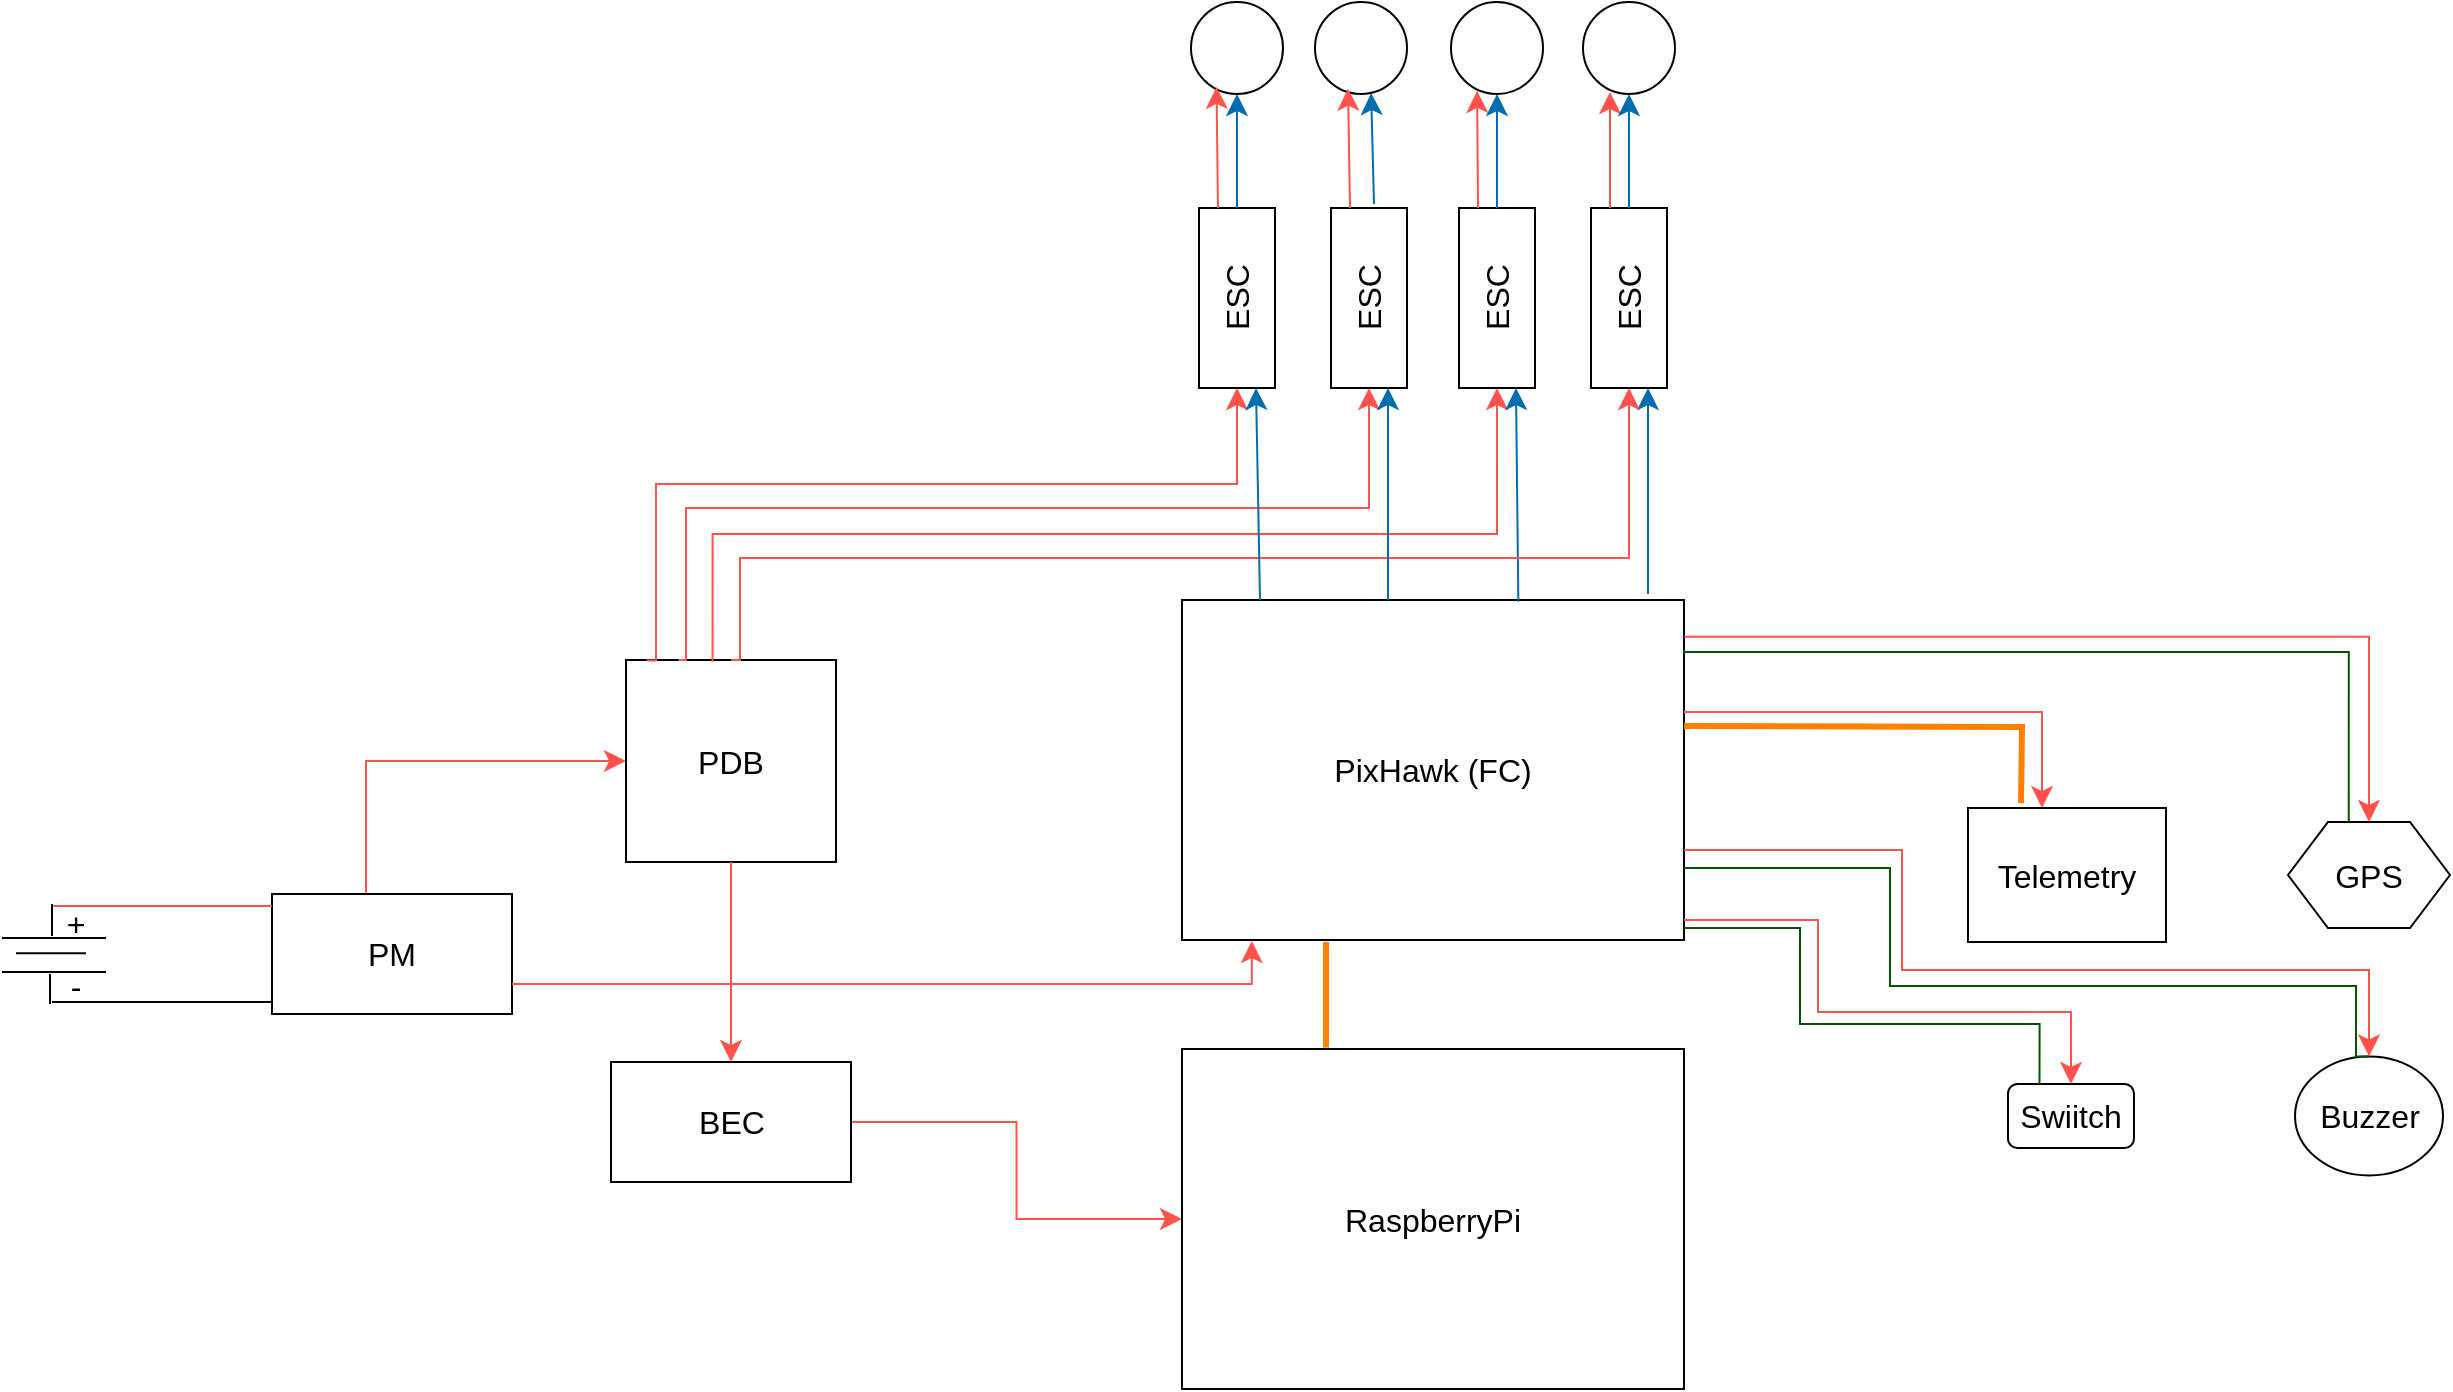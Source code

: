 <mxfile version="22.1.5" type="device">
  <diagram name="Page-1" id="ehi8T6ya39etycVimNvR">
    <mxGraphModel dx="1988" dy="1598" grid="0" gridSize="10" guides="1" tooltips="1" connect="1" arrows="1" fold="1" page="0" pageScale="1" pageWidth="850" pageHeight="1100" math="0" shadow="0">
      <root>
        <mxCell id="0" />
        <mxCell id="1" parent="0" />
        <mxCell id="wiD8zMbfk89ff6ZzkkVc-11" value="PixHawk (FC)" style="rounded=0;whiteSpace=wrap;html=1;fontSize=16;" parent="1" vertex="1">
          <mxGeometry x="252" y="92" width="251" height="170" as="geometry" />
        </mxCell>
        <mxCell id="wiD8zMbfk89ff6ZzkkVc-12" value="PDB" style="rounded=0;whiteSpace=wrap;html=1;fontSize=16;" parent="1" vertex="1">
          <mxGeometry x="-26" y="122" width="105" height="101" as="geometry" />
        </mxCell>
        <mxCell id="hz9IDIya7GHtgvKkZaaC-1" value="ESC" style="rounded=0;whiteSpace=wrap;html=1;fontSize=16;rotation=-90;" vertex="1" parent="1">
          <mxGeometry x="234.5" y="-78" width="90" height="38" as="geometry" />
        </mxCell>
        <mxCell id="hz9IDIya7GHtgvKkZaaC-2" value="ESC" style="rounded=0;whiteSpace=wrap;html=1;fontSize=16;rotation=-90;" vertex="1" parent="1">
          <mxGeometry x="430.5" y="-78" width="90" height="38" as="geometry" />
        </mxCell>
        <mxCell id="hz9IDIya7GHtgvKkZaaC-3" value="ESC" style="rounded=0;whiteSpace=wrap;html=1;fontSize=16;rotation=-90;" vertex="1" parent="1">
          <mxGeometry x="364.5" y="-78" width="90" height="38" as="geometry" />
        </mxCell>
        <mxCell id="hz9IDIya7GHtgvKkZaaC-4" value="ESC" style="rounded=0;whiteSpace=wrap;html=1;fontSize=16;rotation=-90;" vertex="1" parent="1">
          <mxGeometry x="300.5" y="-78" width="90" height="38" as="geometry" />
        </mxCell>
        <mxCell id="hz9IDIya7GHtgvKkZaaC-6" value="" style="ellipse;whiteSpace=wrap;html=1;aspect=fixed;fontSize=16;" vertex="1" parent="1">
          <mxGeometry x="256.5" y="-207" width="46" height="46" as="geometry" />
        </mxCell>
        <mxCell id="hz9IDIya7GHtgvKkZaaC-7" value="" style="ellipse;whiteSpace=wrap;html=1;aspect=fixed;fontSize=16;" vertex="1" parent="1">
          <mxGeometry x="318.5" y="-207" width="46" height="46" as="geometry" />
        </mxCell>
        <mxCell id="hz9IDIya7GHtgvKkZaaC-8" value="" style="ellipse;whiteSpace=wrap;html=1;aspect=fixed;fontSize=16;" vertex="1" parent="1">
          <mxGeometry x="386.5" y="-207" width="46" height="46" as="geometry" />
        </mxCell>
        <mxCell id="hz9IDIya7GHtgvKkZaaC-9" value="" style="ellipse;whiteSpace=wrap;html=1;aspect=fixed;fontSize=16;" vertex="1" parent="1">
          <mxGeometry x="452.5" y="-207" width="46" height="46" as="geometry" />
        </mxCell>
        <mxCell id="hz9IDIya7GHtgvKkZaaC-10" value="Telemetry" style="rounded=0;whiteSpace=wrap;html=1;fontSize=16;" vertex="1" parent="1">
          <mxGeometry x="645" y="196" width="99" height="67" as="geometry" />
        </mxCell>
        <mxCell id="hz9IDIya7GHtgvKkZaaC-12" value="Buzzer" style="ellipse;whiteSpace=wrap;html=1;fontSize=16;" vertex="1" parent="1">
          <mxGeometry x="808.5" y="320.25" width="74" height="59.5" as="geometry" />
        </mxCell>
        <mxCell id="hz9IDIya7GHtgvKkZaaC-13" value="Swiitch" style="rounded=1;whiteSpace=wrap;html=1;fontSize=16;" vertex="1" parent="1">
          <mxGeometry x="665" y="334" width="63" height="32" as="geometry" />
        </mxCell>
        <mxCell id="hz9IDIya7GHtgvKkZaaC-31" style="edgeStyle=orthogonalEdgeStyle;rounded=0;orthogonalLoop=1;jettySize=auto;html=1;exitX=1;exitY=0.5;exitDx=0;exitDy=0;fontSize=12;startSize=8;endSize=8;entryX=0;entryY=0.5;entryDx=0;entryDy=0;strokeColor=#FF524D;" edge="1" parent="1" source="hz9IDIya7GHtgvKkZaaC-14" target="hz9IDIya7GHtgvKkZaaC-16">
          <mxGeometry relative="1" as="geometry">
            <mxPoint x="30.909" y="464.333" as="targetPoint" />
            <Array as="points" />
          </mxGeometry>
        </mxCell>
        <mxCell id="hz9IDIya7GHtgvKkZaaC-14" value="BEC" style="rounded=0;whiteSpace=wrap;html=1;fontSize=16;" vertex="1" parent="1">
          <mxGeometry x="-33.5" y="323" width="120" height="60" as="geometry" />
        </mxCell>
        <mxCell id="hz9IDIya7GHtgvKkZaaC-16" value="RaspberryPi" style="rounded=0;whiteSpace=wrap;html=1;fontSize=16;" vertex="1" parent="1">
          <mxGeometry x="252" y="316.5" width="251" height="170" as="geometry" />
        </mxCell>
        <mxCell id="hz9IDIya7GHtgvKkZaaC-18" value="GPS" style="shape=hexagon;perimeter=hexagonPerimeter2;whiteSpace=wrap;html=1;fixedSize=1;fontSize=16;" vertex="1" parent="1">
          <mxGeometry x="805" y="203" width="81" height="53" as="geometry" />
        </mxCell>
        <mxCell id="hz9IDIya7GHtgvKkZaaC-19" style="edgeStyle=none;curved=1;rounded=0;orthogonalLoop=1;jettySize=auto;html=1;exitX=0.5;exitY=0;exitDx=0;exitDy=0;fontSize=12;startSize=8;endSize=8;" edge="1" parent="1" source="hz9IDIya7GHtgvKkZaaC-13" target="hz9IDIya7GHtgvKkZaaC-13">
          <mxGeometry relative="1" as="geometry" />
        </mxCell>
        <mxCell id="hz9IDIya7GHtgvKkZaaC-20" value="PM" style="rounded=0;whiteSpace=wrap;html=1;fontSize=16;" vertex="1" parent="1">
          <mxGeometry x="-203" y="239" width="120" height="60" as="geometry" />
        </mxCell>
        <mxCell id="hz9IDIya7GHtgvKkZaaC-25" value="" style="endArrow=classic;html=1;rounded=0;fontSize=12;startSize=8;endSize=8;edgeStyle=orthogonalEdgeStyle;entryX=0;entryY=0.5;entryDx=0;entryDy=0;strokeColor=#FF524D;exitX=0.098;exitY=0.002;exitDx=0;exitDy=0;exitPerimeter=0;" edge="1" parent="1" source="wiD8zMbfk89ff6ZzkkVc-12" target="hz9IDIya7GHtgvKkZaaC-1">
          <mxGeometry width="50" height="50" relative="1" as="geometry">
            <mxPoint x="-13" y="158" as="sourcePoint" />
            <mxPoint x="216.5" y="-136.997" as="targetPoint" />
            <Array as="points">
              <mxPoint x="-11" y="34" />
              <mxPoint x="279" y="34" />
            </Array>
          </mxGeometry>
        </mxCell>
        <mxCell id="hz9IDIya7GHtgvKkZaaC-26" value="" style="endArrow=classic;html=1;rounded=0;fontSize=12;startSize=8;endSize=8;edgeStyle=orthogonalEdgeStyle;entryX=0;entryY=0.5;entryDx=0;entryDy=0;exitX=0.25;exitY=0;exitDx=0;exitDy=0;strokeColor=#FF524D;" edge="1" parent="1" source="wiD8zMbfk89ff6ZzkkVc-12" target="hz9IDIya7GHtgvKkZaaC-4">
          <mxGeometry width="50" height="50" relative="1" as="geometry">
            <mxPoint x="4" y="153" as="sourcePoint" />
            <mxPoint x="362" y="7" as="targetPoint" />
            <Array as="points">
              <mxPoint x="4" y="46" />
              <mxPoint x="345" y="46" />
            </Array>
          </mxGeometry>
        </mxCell>
        <mxCell id="hz9IDIya7GHtgvKkZaaC-27" value="" style="endArrow=classic;html=1;rounded=0;fontSize=12;startSize=8;endSize=8;edgeStyle=orthogonalEdgeStyle;entryX=0;entryY=0.5;entryDx=0;entryDy=0;exitX=0.412;exitY=0.009;exitDx=0;exitDy=0;strokeColor=#FF524D;exitPerimeter=0;" edge="1" parent="1" source="wiD8zMbfk89ff6ZzkkVc-12" target="hz9IDIya7GHtgvKkZaaC-3">
          <mxGeometry width="50" height="50" relative="1" as="geometry">
            <mxPoint x="23.5" y="161" as="sourcePoint" />
            <mxPoint x="364.5" y="-14" as="targetPoint" />
            <Array as="points">
              <mxPoint x="409" y="59" />
            </Array>
          </mxGeometry>
        </mxCell>
        <mxCell id="hz9IDIya7GHtgvKkZaaC-32" value="" style="endArrow=classic;html=1;rounded=0;fontSize=12;startSize=8;endSize=8;curved=1;entryX=0;entryY=0.75;entryDx=0;entryDy=0;fillColor=#1ba1e2;strokeColor=#006EAF;" edge="1" parent="1" target="hz9IDIya7GHtgvKkZaaC-2">
          <mxGeometry width="50" height="50" relative="1" as="geometry">
            <mxPoint x="485" y="89" as="sourcePoint" />
            <mxPoint x="740" y="-92" as="targetPoint" />
          </mxGeometry>
        </mxCell>
        <mxCell id="hz9IDIya7GHtgvKkZaaC-33" value="" style="endArrow=classic;html=1;rounded=0;fontSize=12;startSize=8;endSize=8;curved=1;fillColor=#1ba1e2;strokeColor=#006EAF;exitX=0.67;exitY=0.005;exitDx=0;exitDy=0;exitPerimeter=0;entryX=0;entryY=0.75;entryDx=0;entryDy=0;" edge="1" parent="1" source="wiD8zMbfk89ff6ZzkkVc-11" target="hz9IDIya7GHtgvKkZaaC-3">
          <mxGeometry width="50" height="50" relative="1" as="geometry">
            <mxPoint x="431" y="48" as="sourcePoint" />
            <mxPoint x="434" y="17" as="targetPoint" />
          </mxGeometry>
        </mxCell>
        <mxCell id="hz9IDIya7GHtgvKkZaaC-28" value="" style="endArrow=classic;html=1;rounded=0;fontSize=12;startSize=8;endSize=8;edgeStyle=orthogonalEdgeStyle;entryX=0;entryY=0.5;entryDx=0;entryDy=0;strokeColor=#FF524D;exitX=0.5;exitY=0;exitDx=0;exitDy=0;" edge="1" parent="1" source="wiD8zMbfk89ff6ZzkkVc-12" target="hz9IDIya7GHtgvKkZaaC-2">
          <mxGeometry width="50" height="50" relative="1" as="geometry">
            <mxPoint x="45" y="154" as="sourcePoint" />
            <mxPoint x="470.55" y="-2" as="targetPoint" />
            <Array as="points">
              <mxPoint x="31" y="71" />
              <mxPoint x="475" y="71" />
            </Array>
          </mxGeometry>
        </mxCell>
        <mxCell id="hz9IDIya7GHtgvKkZaaC-34" value="" style="endArrow=classic;html=1;rounded=0;fontSize=12;startSize=8;endSize=8;curved=1;fillColor=#1ba1e2;strokeColor=#006EAF;exitX=0.67;exitY=0.005;exitDx=0;exitDy=0;exitPerimeter=0;entryX=0;entryY=0.75;entryDx=0;entryDy=0;" edge="1" parent="1" target="hz9IDIya7GHtgvKkZaaC-4">
          <mxGeometry width="50" height="50" relative="1" as="geometry">
            <mxPoint x="355" y="92" as="sourcePoint" />
            <mxPoint x="391" y="11" as="targetPoint" />
          </mxGeometry>
        </mxCell>
        <mxCell id="hz9IDIya7GHtgvKkZaaC-35" value="" style="endArrow=classic;html=1;rounded=0;fontSize=12;startSize=8;endSize=8;curved=1;fillColor=#1ba1e2;strokeColor=#006EAF;exitX=0.67;exitY=0.005;exitDx=0;exitDy=0;exitPerimeter=0;entryX=0;entryY=0.75;entryDx=0;entryDy=0;" edge="1" parent="1" target="hz9IDIya7GHtgvKkZaaC-1">
          <mxGeometry width="50" height="50" relative="1" as="geometry">
            <mxPoint x="291" y="92" as="sourcePoint" />
            <mxPoint x="310" y="8" as="targetPoint" />
          </mxGeometry>
        </mxCell>
        <mxCell id="hz9IDIya7GHtgvKkZaaC-36" value="" style="endArrow=classic;html=1;rounded=0;fontSize=12;startSize=8;endSize=8;edgeStyle=orthogonalEdgeStyle;strokeColor=#FF524D;" edge="1" parent="1" target="hz9IDIya7GHtgvKkZaaC-10">
          <mxGeometry width="50" height="50" relative="1" as="geometry">
            <mxPoint x="503" y="148" as="sourcePoint" />
            <mxPoint x="682" y="190" as="targetPoint" />
            <Array as="points">
              <mxPoint x="682" y="148" />
            </Array>
          </mxGeometry>
        </mxCell>
        <mxCell id="hz9IDIya7GHtgvKkZaaC-39" value="" style="endArrow=none;html=1;rounded=0;fontSize=12;startSize=8;endSize=8;exitX=0.993;exitY=0.385;exitDx=0;exitDy=0;exitPerimeter=0;edgeStyle=orthogonalEdgeStyle;entryX=0.25;entryY=0;entryDx=0;entryDy=0;fillColor=#008a00;strokeColor=#FF8000;strokeWidth=3;" edge="1" parent="1">
          <mxGeometry width="50" height="50" relative="1" as="geometry">
            <mxPoint x="503.003" y="155.0" as="sourcePoint" />
            <mxPoint x="671.51" y="193.55" as="targetPoint" />
          </mxGeometry>
        </mxCell>
        <mxCell id="hz9IDIya7GHtgvKkZaaC-40" value="" style="endArrow=classic;html=1;rounded=0;fontSize=12;startSize=8;endSize=8;edgeStyle=orthogonalEdgeStyle;strokeColor=#FF524D;entryX=0.5;entryY=0;entryDx=0;entryDy=0;exitX=1.001;exitY=0.108;exitDx=0;exitDy=0;exitPerimeter=0;" edge="1" parent="1" source="wiD8zMbfk89ff6ZzkkVc-11" target="hz9IDIya7GHtgvKkZaaC-18">
          <mxGeometry width="50" height="50" relative="1" as="geometry">
            <mxPoint x="529" y="110" as="sourcePoint" />
            <mxPoint x="686.5" y="158" as="targetPoint" />
            <Array as="points">
              <mxPoint x="846" y="110" />
            </Array>
          </mxGeometry>
        </mxCell>
        <mxCell id="hz9IDIya7GHtgvKkZaaC-41" value="" style="endArrow=none;html=1;rounded=0;fontSize=12;startSize=8;endSize=8;exitX=0.993;exitY=0.385;exitDx=0;exitDy=0;exitPerimeter=0;edgeStyle=orthogonalEdgeStyle;entryX=0.375;entryY=0;entryDx=0;entryDy=0;fillColor=#008a00;strokeColor=#005700;" edge="1" parent="1" target="hz9IDIya7GHtgvKkZaaC-18">
          <mxGeometry width="50" height="50" relative="1" as="geometry">
            <mxPoint x="503" y="117" as="sourcePoint" />
            <mxPoint x="672" y="156" as="targetPoint" />
            <Array as="points">
              <mxPoint x="503" y="118" />
              <mxPoint x="835" y="118" />
            </Array>
          </mxGeometry>
        </mxCell>
        <mxCell id="hz9IDIya7GHtgvKkZaaC-42" value="" style="endArrow=none;html=1;rounded=0;fontSize=12;startSize=8;endSize=8;exitX=0.993;exitY=0.385;exitDx=0;exitDy=0;exitPerimeter=0;edgeStyle=orthogonalEdgeStyle;entryX=0.25;entryY=0;entryDx=0;entryDy=0;fillColor=#008a00;strokeColor=#005700;" edge="1" parent="1" target="hz9IDIya7GHtgvKkZaaC-13">
          <mxGeometry width="50" height="50" relative="1" as="geometry">
            <mxPoint x="503" y="256" as="sourcePoint" />
            <mxPoint x="835" y="342" as="targetPoint" />
            <Array as="points">
              <mxPoint x="561" y="256" />
              <mxPoint x="561" y="304" />
              <mxPoint x="681" y="304" />
            </Array>
          </mxGeometry>
        </mxCell>
        <mxCell id="hz9IDIya7GHtgvKkZaaC-43" value="" style="endArrow=classic;html=1;rounded=0;fontSize=12;startSize=8;endSize=8;edgeStyle=orthogonalEdgeStyle;entryX=0.5;entryY=0;entryDx=0;entryDy=0;strokeColor=#FF524D;" edge="1" parent="1" target="hz9IDIya7GHtgvKkZaaC-13">
          <mxGeometry width="50" height="50" relative="1" as="geometry">
            <mxPoint x="503" y="252.03" as="sourcePoint" />
            <mxPoint x="599" y="235" as="targetPoint" />
            <Array as="points">
              <mxPoint x="570" y="252" />
              <mxPoint x="570" y="298" />
              <mxPoint x="696" y="298" />
            </Array>
          </mxGeometry>
        </mxCell>
        <mxCell id="hz9IDIya7GHtgvKkZaaC-44" value="" style="endArrow=none;html=1;rounded=0;fontSize=12;startSize=8;endSize=8;exitX=0.993;exitY=0.385;exitDx=0;exitDy=0;exitPerimeter=0;edgeStyle=orthogonalEdgeStyle;entryX=0.5;entryY=0;entryDx=0;entryDy=0;fillColor=#008a00;strokeColor=#005700;" edge="1" parent="1" target="hz9IDIya7GHtgvKkZaaC-12">
          <mxGeometry width="50" height="50" relative="1" as="geometry">
            <mxPoint x="503" y="226" as="sourcePoint" />
            <mxPoint x="681" y="304" as="targetPoint" />
            <Array as="points">
              <mxPoint x="606" y="226" />
              <mxPoint x="606" y="285" />
              <mxPoint x="839" y="285" />
              <mxPoint x="839" y="320" />
            </Array>
          </mxGeometry>
        </mxCell>
        <mxCell id="hz9IDIya7GHtgvKkZaaC-45" value="" style="endArrow=classic;html=1;rounded=0;fontSize=12;startSize=8;endSize=8;edgeStyle=orthogonalEdgeStyle;entryX=0.5;entryY=0;entryDx=0;entryDy=0;strokeColor=#FF524D;" edge="1" parent="1" target="hz9IDIya7GHtgvKkZaaC-12">
          <mxGeometry width="50" height="50" relative="1" as="geometry">
            <mxPoint x="503" y="217.03" as="sourcePoint" />
            <mxPoint x="696" y="299" as="targetPoint" />
            <Array as="points">
              <mxPoint x="612" y="217" />
              <mxPoint x="612" y="277" />
              <mxPoint x="846" y="277" />
            </Array>
          </mxGeometry>
        </mxCell>
        <mxCell id="hz9IDIya7GHtgvKkZaaC-46" value="" style="endArrow=none;html=1;rounded=0;fontSize=12;startSize=8;endSize=8;curved=1;entryX=0.287;entryY=-0.004;entryDx=0;entryDy=0;entryPerimeter=0;exitX=0.287;exitY=1.006;exitDx=0;exitDy=0;exitPerimeter=0;strokeColor=#FF8000;strokeWidth=3;" edge="1" parent="1" source="wiD8zMbfk89ff6ZzkkVc-11" target="hz9IDIya7GHtgvKkZaaC-16">
          <mxGeometry width="50" height="50" relative="1" as="geometry">
            <mxPoint x="339" y="277" as="sourcePoint" />
            <mxPoint x="323" y="295" as="targetPoint" />
          </mxGeometry>
        </mxCell>
        <mxCell id="hz9IDIya7GHtgvKkZaaC-48" style="edgeStyle=orthogonalEdgeStyle;rounded=0;orthogonalLoop=1;jettySize=auto;html=1;fontSize=12;startSize=8;endSize=8;entryX=0.139;entryY=1.003;entryDx=0;entryDy=0;strokeColor=#FF524D;entryPerimeter=0;exitX=1;exitY=0.75;exitDx=0;exitDy=0;" edge="1" parent="1" source="hz9IDIya7GHtgvKkZaaC-20" target="wiD8zMbfk89ff6ZzkkVc-11">
          <mxGeometry relative="1" as="geometry">
            <mxPoint x="82" y="329" as="targetPoint" />
            <mxPoint x="-57" y="293" as="sourcePoint" />
            <Array as="points" />
          </mxGeometry>
        </mxCell>
        <mxCell id="hz9IDIya7GHtgvKkZaaC-49" style="edgeStyle=orthogonalEdgeStyle;rounded=0;orthogonalLoop=1;jettySize=auto;html=1;exitX=1;exitY=0.75;exitDx=0;exitDy=0;fontSize=12;startSize=8;endSize=8;entryX=0;entryY=0.5;entryDx=0;entryDy=0;strokeColor=#FF524D;" edge="1" parent="1" target="wiD8zMbfk89ff6ZzkkVc-12">
          <mxGeometry relative="1" as="geometry">
            <mxPoint x="214" y="217.43" as="targetPoint" />
            <mxPoint x="-156" y="238.43" as="sourcePoint" />
            <Array as="points">
              <mxPoint x="-156" y="173" />
            </Array>
          </mxGeometry>
        </mxCell>
        <mxCell id="hz9IDIya7GHtgvKkZaaC-50" value="" style="endArrow=classic;html=1;rounded=0;fontSize=12;startSize=8;endSize=8;curved=1;exitX=0.5;exitY=1;exitDx=0;exitDy=0;entryX=0.5;entryY=0;entryDx=0;entryDy=0;strokeColor=#FF524D;" edge="1" parent="1" source="wiD8zMbfk89ff6ZzkkVc-12" target="hz9IDIya7GHtgvKkZaaC-14">
          <mxGeometry width="50" height="50" relative="1" as="geometry">
            <mxPoint x="162" y="267" as="sourcePoint" />
            <mxPoint x="225" y="146" as="targetPoint" />
          </mxGeometry>
        </mxCell>
        <mxCell id="hz9IDIya7GHtgvKkZaaC-51" value="" style="endArrow=classic;html=1;rounded=0;fontSize=12;startSize=8;endSize=8;curved=1;exitX=1;exitY=0.25;exitDx=0;exitDy=0;entryX=0.277;entryY=0.923;entryDx=0;entryDy=0;entryPerimeter=0;strokeColor=#FF524D;" edge="1" parent="1" source="hz9IDIya7GHtgvKkZaaC-1" target="hz9IDIya7GHtgvKkZaaC-6">
          <mxGeometry width="50" height="50" relative="1" as="geometry">
            <mxPoint x="255" y="-121" as="sourcePoint" />
            <mxPoint x="324.5" y="-159" as="targetPoint" />
          </mxGeometry>
        </mxCell>
        <mxCell id="hz9IDIya7GHtgvKkZaaC-52" value="" style="endArrow=classic;html=1;rounded=0;fontSize=12;startSize=8;endSize=8;curved=1;fillColor=#1ba1e2;strokeColor=#006EAF;exitX=1;exitY=0.5;exitDx=0;exitDy=0;entryX=0.5;entryY=1;entryDx=0;entryDy=0;" edge="1" parent="1" source="hz9IDIya7GHtgvKkZaaC-1" target="hz9IDIya7GHtgvKkZaaC-6">
          <mxGeometry width="50" height="50" relative="1" as="geometry">
            <mxPoint x="315" y="-125" as="sourcePoint" />
            <mxPoint x="313" y="-231" as="targetPoint" />
          </mxGeometry>
        </mxCell>
        <mxCell id="hz9IDIya7GHtgvKkZaaC-53" value="" style="endArrow=classic;html=1;rounded=0;fontSize=12;startSize=8;endSize=8;curved=1;exitX=1;exitY=0.25;exitDx=0;exitDy=0;strokeColor=#FF524D;entryX=0.359;entryY=0.942;entryDx=0;entryDy=0;entryPerimeter=0;" edge="1" parent="1" source="hz9IDIya7GHtgvKkZaaC-4" target="hz9IDIya7GHtgvKkZaaC-7">
          <mxGeometry width="50" height="50" relative="1" as="geometry">
            <mxPoint x="337" y="-105" as="sourcePoint" />
            <mxPoint x="331" y="-147" as="targetPoint" />
          </mxGeometry>
        </mxCell>
        <mxCell id="hz9IDIya7GHtgvKkZaaC-54" value="" style="endArrow=classic;html=1;rounded=0;fontSize=12;startSize=8;endSize=8;curved=1;fillColor=#1ba1e2;strokeColor=#006EAF;entryX=0.61;entryY=0.99;entryDx=0;entryDy=0;entryPerimeter=0;" edge="1" parent="1" target="hz9IDIya7GHtgvKkZaaC-7">
          <mxGeometry width="50" height="50" relative="1" as="geometry">
            <mxPoint x="348" y="-106" as="sourcePoint" />
            <mxPoint x="353" y="-154" as="targetPoint" />
          </mxGeometry>
        </mxCell>
        <mxCell id="hz9IDIya7GHtgvKkZaaC-56" value="" style="endArrow=classic;html=1;rounded=0;fontSize=12;startSize=8;endSize=8;curved=1;exitX=1;exitY=0.25;exitDx=0;exitDy=0;strokeColor=#FF524D;entryX=0.284;entryY=0.966;entryDx=0;entryDy=0;entryPerimeter=0;" edge="1" parent="1" source="hz9IDIya7GHtgvKkZaaC-3" target="hz9IDIya7GHtgvKkZaaC-8">
          <mxGeometry width="50" height="50" relative="1" as="geometry">
            <mxPoint x="389.5" y="-106" as="sourcePoint" />
            <mxPoint x="388.5" y="-166" as="targetPoint" />
          </mxGeometry>
        </mxCell>
        <mxCell id="hz9IDIya7GHtgvKkZaaC-57" value="" style="endArrow=classic;html=1;rounded=0;fontSize=12;startSize=8;endSize=8;curved=1;fillColor=#1ba1e2;strokeColor=#006EAF;entryX=0.5;entryY=1;entryDx=0;entryDy=0;exitX=1;exitY=0.5;exitDx=0;exitDy=0;" edge="1" parent="1" source="hz9IDIya7GHtgvKkZaaC-3" target="hz9IDIya7GHtgvKkZaaC-8">
          <mxGeometry width="50" height="50" relative="1" as="geometry">
            <mxPoint x="439" y="-115" as="sourcePoint" />
            <mxPoint x="438" y="-170" as="targetPoint" />
          </mxGeometry>
        </mxCell>
        <mxCell id="hz9IDIya7GHtgvKkZaaC-58" value="" style="endArrow=classic;html=1;rounded=0;fontSize=12;startSize=8;endSize=8;curved=1;exitX=1;exitY=0.25;exitDx=0;exitDy=0;strokeColor=#FF524D;" edge="1" parent="1" source="hz9IDIya7GHtgvKkZaaC-2">
          <mxGeometry width="50" height="50" relative="1" as="geometry">
            <mxPoint x="449" y="-111" as="sourcePoint" />
            <mxPoint x="466" y="-162" as="targetPoint" />
          </mxGeometry>
        </mxCell>
        <mxCell id="hz9IDIya7GHtgvKkZaaC-59" value="" style="endArrow=classic;html=1;rounded=0;fontSize=12;startSize=8;endSize=8;curved=1;fillColor=#1ba1e2;strokeColor=#006EAF;entryX=0.5;entryY=1;entryDx=0;entryDy=0;exitX=1;exitY=0.5;exitDx=0;exitDy=0;" edge="1" parent="1" source="hz9IDIya7GHtgvKkZaaC-2" target="hz9IDIya7GHtgvKkZaaC-9">
          <mxGeometry width="50" height="50" relative="1" as="geometry">
            <mxPoint x="510" y="-114" as="sourcePoint" />
            <mxPoint x="509" y="-171" as="targetPoint" />
          </mxGeometry>
        </mxCell>
        <mxCell id="hz9IDIya7GHtgvKkZaaC-60" value="" style="endArrow=none;html=1;rounded=0;fontSize=12;startSize=8;endSize=8;curved=1;entryX=0;entryY=0.25;entryDx=0;entryDy=0;strokeColor=#FF524D;" edge="1" parent="1">
          <mxGeometry width="50" height="50" relative="1" as="geometry">
            <mxPoint x="-313" y="245" as="sourcePoint" />
            <mxPoint x="-203" y="245" as="targetPoint" />
          </mxGeometry>
        </mxCell>
        <mxCell id="hz9IDIya7GHtgvKkZaaC-61" value="" style="endArrow=none;html=1;rounded=0;fontSize=12;startSize=8;endSize=8;curved=1;" edge="1" parent="1">
          <mxGeometry width="50" height="50" relative="1" as="geometry">
            <mxPoint x="-313" y="260" as="sourcePoint" />
            <mxPoint x="-313" y="244" as="targetPoint" />
          </mxGeometry>
        </mxCell>
        <mxCell id="hz9IDIya7GHtgvKkZaaC-62" value="" style="endArrow=none;html=1;rounded=0;fontSize=12;startSize=8;endSize=8;curved=1;" edge="1" parent="1">
          <mxGeometry width="50" height="50" relative="1" as="geometry">
            <mxPoint x="-338" y="261" as="sourcePoint" />
            <mxPoint x="-286" y="261" as="targetPoint" />
          </mxGeometry>
        </mxCell>
        <mxCell id="hz9IDIya7GHtgvKkZaaC-63" value="" style="endArrow=none;html=1;rounded=0;fontSize=12;startSize=8;endSize=8;curved=1;" edge="1" parent="1">
          <mxGeometry width="50" height="50" relative="1" as="geometry">
            <mxPoint x="-338" y="278" as="sourcePoint" />
            <mxPoint x="-286" y="278" as="targetPoint" />
          </mxGeometry>
        </mxCell>
        <mxCell id="hz9IDIya7GHtgvKkZaaC-64" value="" style="endArrow=none;html=1;rounded=0;fontSize=12;startSize=8;endSize=8;curved=1;" edge="1" parent="1">
          <mxGeometry width="50" height="50" relative="1" as="geometry">
            <mxPoint x="-331" y="268.57" as="sourcePoint" />
            <mxPoint x="-296" y="268.57" as="targetPoint" />
          </mxGeometry>
        </mxCell>
        <mxCell id="hz9IDIya7GHtgvKkZaaC-66" value="" style="endArrow=none;html=1;rounded=0;fontSize=12;startSize=8;endSize=8;curved=1;entryX=0;entryY=0.25;entryDx=0;entryDy=0;strokeColor=#000000;" edge="1" parent="1">
          <mxGeometry width="50" height="50" relative="1" as="geometry">
            <mxPoint x="-313" y="293" as="sourcePoint" />
            <mxPoint x="-203" y="293" as="targetPoint" />
          </mxGeometry>
        </mxCell>
        <mxCell id="hz9IDIya7GHtgvKkZaaC-68" value="" style="endArrow=none;html=1;rounded=0;fontSize=12;startSize=8;endSize=8;curved=1;" edge="1" parent="1">
          <mxGeometry width="50" height="50" relative="1" as="geometry">
            <mxPoint x="-314" y="294" as="sourcePoint" />
            <mxPoint x="-314" y="279" as="targetPoint" />
          </mxGeometry>
        </mxCell>
        <mxCell id="hz9IDIya7GHtgvKkZaaC-69" value="+" style="text;html=1;strokeColor=none;fillColor=none;align=center;verticalAlign=middle;whiteSpace=wrap;rounded=0;fontSize=16;" vertex="1" parent="1">
          <mxGeometry x="-314" y="244" width="26" height="19" as="geometry" />
        </mxCell>
        <mxCell id="hz9IDIya7GHtgvKkZaaC-70" value="-" style="text;html=1;strokeColor=none;fillColor=none;align=center;verticalAlign=middle;whiteSpace=wrap;rounded=0;fontSize=16;" vertex="1" parent="1">
          <mxGeometry x="-314" y="275" width="26" height="19" as="geometry" />
        </mxCell>
      </root>
    </mxGraphModel>
  </diagram>
</mxfile>
